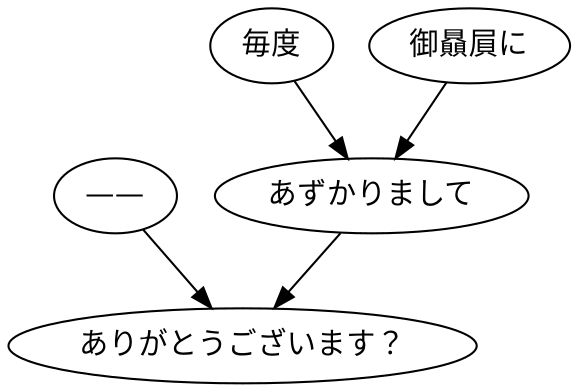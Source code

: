 digraph graph1893 {
	node0 [label="——"];
	node1 [label="毎度"];
	node2 [label="御贔屓に"];
	node3 [label="あずかりまして"];
	node4 [label="ありがとうございます？"];
	node0 -> node4;
	node1 -> node3;
	node2 -> node3;
	node3 -> node4;
}
